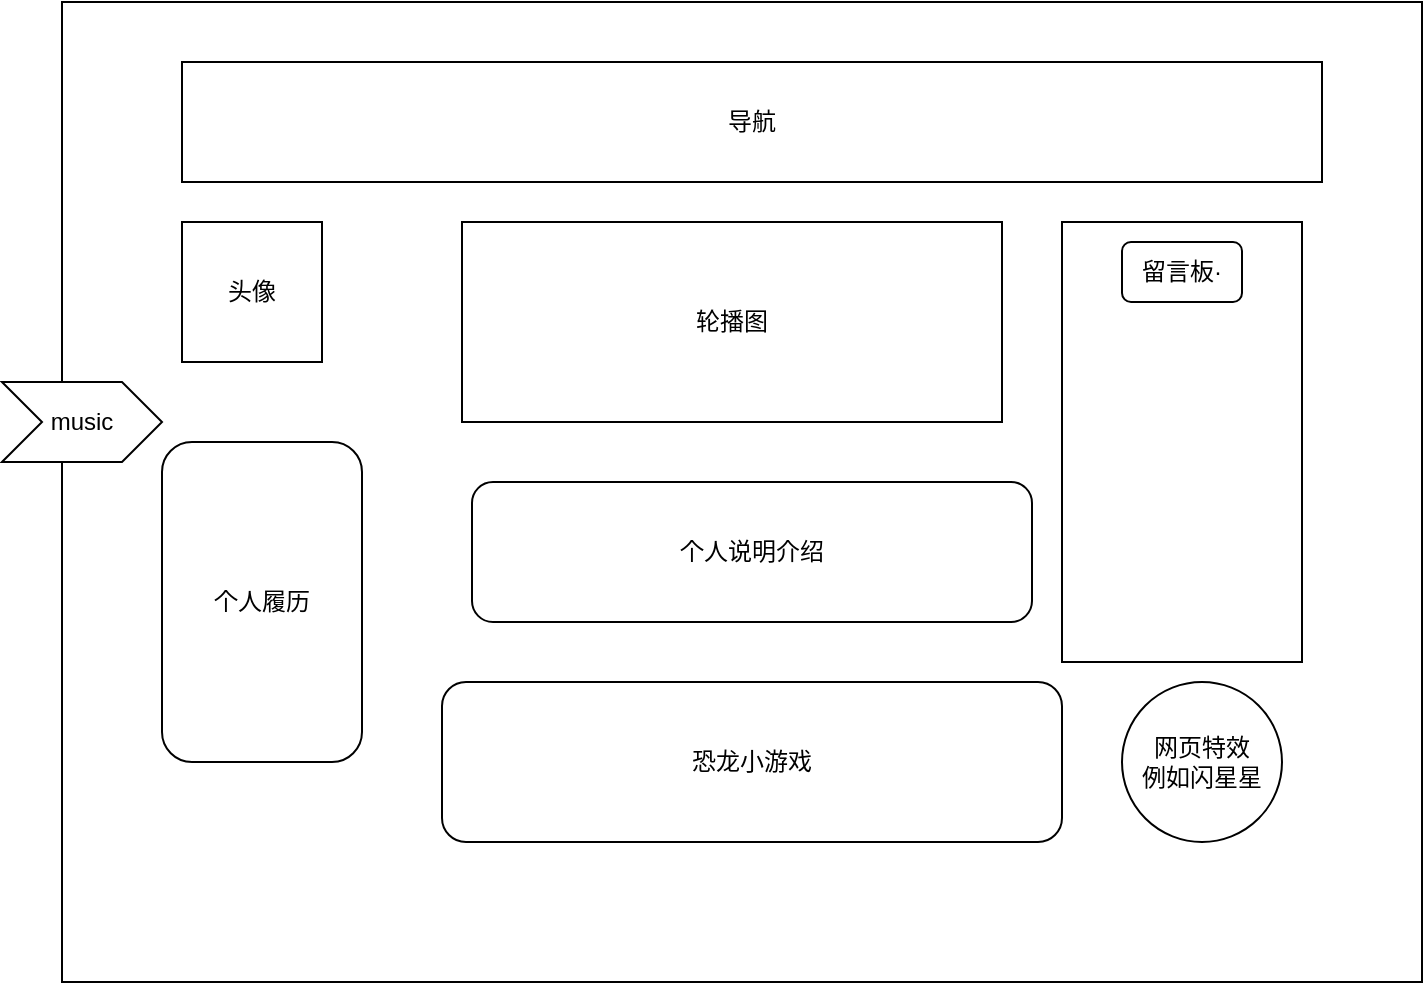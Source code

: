 <mxfile version="15.3.1" type="github">
  <diagram id="j1MsLNccpvBMyTGqbD6c" name="Page-1">
    <mxGraphModel dx="1038" dy="1716" grid="1" gridSize="10" guides="1" tooltips="1" connect="1" arrows="1" fold="1" page="1" pageScale="1" pageWidth="827" pageHeight="1169" math="0" shadow="0">
      <root>
        <mxCell id="0" />
        <mxCell id="1" parent="0" />
        <mxCell id="De6VnWq7YusVPgtiZOgC-4" value="" style="rounded=0;whiteSpace=wrap;html=1;" vertex="1" parent="1">
          <mxGeometry x="60" y="-10" width="680" height="490" as="geometry" />
        </mxCell>
        <mxCell id="De6VnWq7YusVPgtiZOgC-1" value="导航" style="rounded=0;whiteSpace=wrap;html=1;" vertex="1" parent="1">
          <mxGeometry x="120" y="20" width="570" height="60" as="geometry" />
        </mxCell>
        <mxCell id="De6VnWq7YusVPgtiZOgC-2" value="轮播图" style="rounded=0;whiteSpace=wrap;html=1;" vertex="1" parent="1">
          <mxGeometry x="260" y="100" width="270" height="100" as="geometry" />
        </mxCell>
        <mxCell id="De6VnWq7YusVPgtiZOgC-5" value="music" style="shape=step;perimeter=stepPerimeter;whiteSpace=wrap;html=1;fixedSize=1;" vertex="1" parent="1">
          <mxGeometry x="30" y="180" width="80" height="40" as="geometry" />
        </mxCell>
        <mxCell id="De6VnWq7YusVPgtiZOgC-6" value="" style="rounded=0;whiteSpace=wrap;html=1;" vertex="1" parent="1">
          <mxGeometry x="560" y="100" width="120" height="220" as="geometry" />
        </mxCell>
        <mxCell id="De6VnWq7YusVPgtiZOgC-7" value="留言板·" style="rounded=1;whiteSpace=wrap;html=1;" vertex="1" parent="1">
          <mxGeometry x="590" y="110" width="60" height="30" as="geometry" />
        </mxCell>
        <mxCell id="De6VnWq7YusVPgtiZOgC-8" value="头像" style="rounded=0;whiteSpace=wrap;html=1;" vertex="1" parent="1">
          <mxGeometry x="120" y="100" width="70" height="70" as="geometry" />
        </mxCell>
        <mxCell id="De6VnWq7YusVPgtiZOgC-9" value="个人说明介绍" style="rounded=1;whiteSpace=wrap;html=1;" vertex="1" parent="1">
          <mxGeometry x="265" y="230" width="280" height="70" as="geometry" />
        </mxCell>
        <mxCell id="De6VnWq7YusVPgtiZOgC-17" value="个人履历" style="rounded=1;whiteSpace=wrap;html=1;" vertex="1" parent="1">
          <mxGeometry x="110" y="210" width="100" height="160" as="geometry" />
        </mxCell>
        <mxCell id="De6VnWq7YusVPgtiZOgC-20" value="恐龙小游戏" style="rounded=1;whiteSpace=wrap;html=1;" vertex="1" parent="1">
          <mxGeometry x="250" y="330" width="310" height="80" as="geometry" />
        </mxCell>
        <mxCell id="De6VnWq7YusVPgtiZOgC-21" value="网页特效&lt;br&gt;例如闪星星" style="ellipse;whiteSpace=wrap;html=1;aspect=fixed;" vertex="1" parent="1">
          <mxGeometry x="590" y="330" width="80" height="80" as="geometry" />
        </mxCell>
      </root>
    </mxGraphModel>
  </diagram>
</mxfile>
